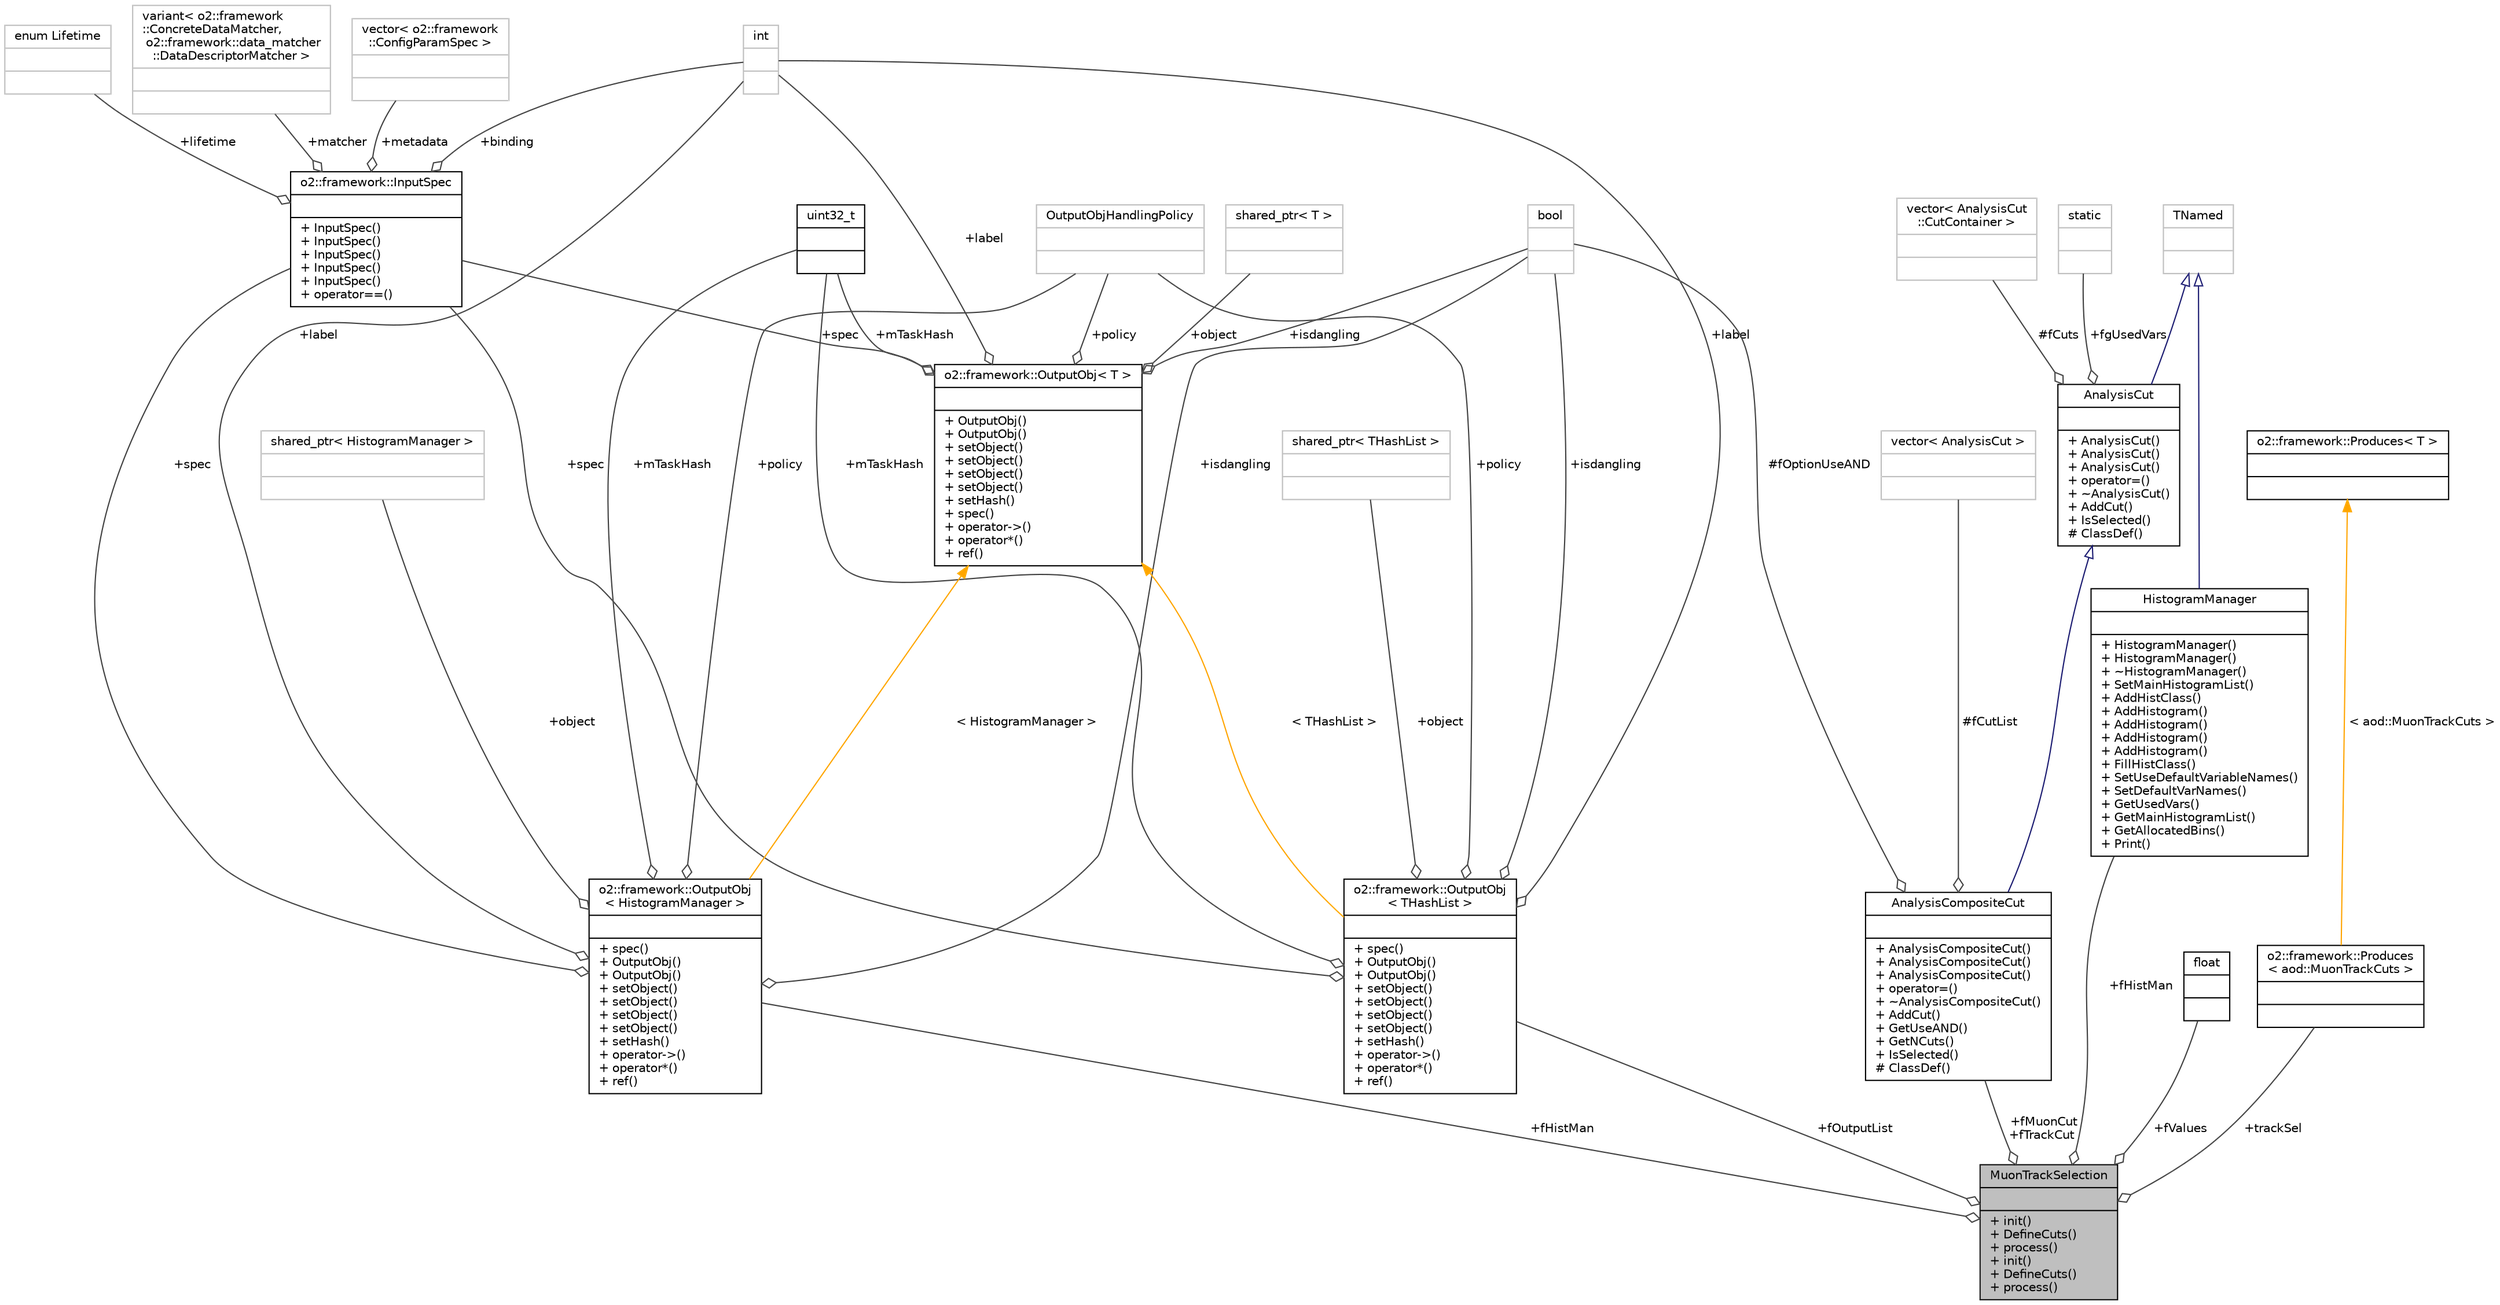 digraph "MuonTrackSelection"
{
 // INTERACTIVE_SVG=YES
  bgcolor="transparent";
  edge [fontname="Helvetica",fontsize="10",labelfontname="Helvetica",labelfontsize="10"];
  node [fontname="Helvetica",fontsize="10",shape=record];
  Node1 [label="{MuonTrackSelection\n||+ init()\l+ DefineCuts()\l+ process()\l+ init()\l+ DefineCuts()\l+ process()\l}",height=0.2,width=0.4,color="black", fillcolor="grey75", style="filled", fontcolor="black"];
  Node2 -> Node1 [color="grey25",fontsize="10",style="solid",label=" +fOutputList" ,arrowhead="odiamond",fontname="Helvetica"];
  Node2 [label="{o2::framework::OutputObj\l\< THashList \>\n||+ spec()\l+ OutputObj()\l+ OutputObj()\l+ setObject()\l+ setObject()\l+ setObject()\l+ setObject()\l+ setHash()\l+ operator-\>()\l+ operator*()\l+ ref()\l}",height=0.2,width=0.4,color="black",URL="$d4/d79/structo2_1_1framework_1_1OutputObj.html"];
  Node3 -> Node2 [color="grey25",fontsize="10",style="solid",label=" +policy" ,arrowhead="odiamond",fontname="Helvetica"];
  Node3 [label="{OutputObjHandlingPolicy\n||}",height=0.2,width=0.4,color="grey75"];
  Node4 -> Node2 [color="grey25",fontsize="10",style="solid",label=" +object" ,arrowhead="odiamond",fontname="Helvetica"];
  Node4 [label="{shared_ptr\< THashList \>\n||}",height=0.2,width=0.4,color="grey75"];
  Node5 -> Node2 [color="grey25",fontsize="10",style="solid",label=" +mTaskHash" ,arrowhead="odiamond",fontname="Helvetica"];
  Node5 [label="{uint32_t\n||}",height=0.2,width=0.4,color="black",URL="$d3/d87/classuint32__t.html"];
  Node6 -> Node2 [color="grey25",fontsize="10",style="solid",label=" +label" ,arrowhead="odiamond",fontname="Helvetica"];
  Node6 [label="{int\n||}",height=0.2,width=0.4,color="grey75"];
  Node7 -> Node2 [color="grey25",fontsize="10",style="solid",label=" +isdangling" ,arrowhead="odiamond",fontname="Helvetica"];
  Node7 [label="{bool\n||}",height=0.2,width=0.4,color="grey75"];
  Node8 -> Node2 [color="grey25",fontsize="10",style="solid",label=" +spec" ,arrowhead="odiamond",fontname="Helvetica"];
  Node8 [label="{o2::framework::InputSpec\n||+ InputSpec()\l+ InputSpec()\l+ InputSpec()\l+ InputSpec()\l+ InputSpec()\l+ operator==()\l}",height=0.2,width=0.4,color="black",URL="$da/d96/structo2_1_1framework_1_1InputSpec.html"];
  Node9 -> Node8 [color="grey25",fontsize="10",style="solid",label=" +metadata" ,arrowhead="odiamond",fontname="Helvetica"];
  Node9 [label="{vector\< o2::framework\l::ConfigParamSpec \>\n||}",height=0.2,width=0.4,color="grey75"];
  Node10 -> Node8 [color="grey25",fontsize="10",style="solid",label=" +lifetime" ,arrowhead="odiamond",fontname="Helvetica"];
  Node10 [label="{enum Lifetime\n||}",height=0.2,width=0.4,color="grey75"];
  Node11 -> Node8 [color="grey25",fontsize="10",style="solid",label=" +matcher" ,arrowhead="odiamond",fontname="Helvetica"];
  Node11 [label="{variant\< o2::framework\l::ConcreteDataMatcher,\l o2::framework::data_matcher\l::DataDescriptorMatcher \>\n||}",height=0.2,width=0.4,color="grey75"];
  Node6 -> Node8 [color="grey25",fontsize="10",style="solid",label=" +binding" ,arrowhead="odiamond",fontname="Helvetica"];
  Node12 -> Node2 [dir="back",color="orange",fontsize="10",style="solid",label=" \< THashList \>" ,fontname="Helvetica"];
  Node12 [label="{o2::framework::OutputObj\< T \>\n||+ OutputObj()\l+ OutputObj()\l+ setObject()\l+ setObject()\l+ setObject()\l+ setObject()\l+ setHash()\l+ spec()\l+ operator-\>()\l+ operator*()\l+ ref()\l}",height=0.2,width=0.4,color="black",URL="$d4/d79/structo2_1_1framework_1_1OutputObj.html"];
  Node3 -> Node12 [color="grey25",fontsize="10",style="solid",label=" +policy" ,arrowhead="odiamond",fontname="Helvetica"];
  Node5 -> Node12 [color="grey25",fontsize="10",style="solid",label=" +mTaskHash" ,arrowhead="odiamond",fontname="Helvetica"];
  Node6 -> Node12 [color="grey25",fontsize="10",style="solid",label=" +label" ,arrowhead="odiamond",fontname="Helvetica"];
  Node13 -> Node12 [color="grey25",fontsize="10",style="solid",label=" +object" ,arrowhead="odiamond",fontname="Helvetica"];
  Node13 [label="{shared_ptr\< T \>\n||}",height=0.2,width=0.4,color="grey75"];
  Node7 -> Node12 [color="grey25",fontsize="10",style="solid",label=" +isdangling" ,arrowhead="odiamond",fontname="Helvetica"];
  Node8 -> Node12 [color="grey25",fontsize="10",style="solid",label=" +spec" ,arrowhead="odiamond",fontname="Helvetica"];
  Node14 -> Node1 [color="grey25",fontsize="10",style="solid",label=" +fValues" ,arrowhead="odiamond",fontname="Helvetica"];
  Node14 [label="{float\n||}",height=0.2,width=0.4,color="black",URL="$d4/dc3/classfloat.html"];
  Node15 -> Node1 [color="grey25",fontsize="10",style="solid",label=" +fMuonCut\n+fTrackCut" ,arrowhead="odiamond",fontname="Helvetica"];
  Node15 [label="{AnalysisCompositeCut\n||+ AnalysisCompositeCut()\l+ AnalysisCompositeCut()\l+ AnalysisCompositeCut()\l+ operator=()\l+ ~AnalysisCompositeCut()\l+ AddCut()\l+ GetUseAND()\l+ GetNCuts()\l+ IsSelected()\l# ClassDef()\l}",height=0.2,width=0.4,color="black",URL="$db/d7a/classAnalysisCompositeCut.html"];
  Node16 -> Node15 [dir="back",color="midnightblue",fontsize="10",style="solid",arrowtail="onormal",fontname="Helvetica"];
  Node16 [label="{AnalysisCut\n||+ AnalysisCut()\l+ AnalysisCut()\l+ AnalysisCut()\l+ operator=()\l+ ~AnalysisCut()\l+ AddCut()\l+ IsSelected()\l# ClassDef()\l}",height=0.2,width=0.4,color="black",URL="$de/df4/classAnalysisCut.html"];
  Node17 -> Node16 [dir="back",color="midnightblue",fontsize="10",style="solid",arrowtail="onormal",fontname="Helvetica"];
  Node17 [label="{TNamed\n||}",height=0.2,width=0.4,color="grey75"];
  Node18 -> Node16 [color="grey25",fontsize="10",style="solid",label=" #fCuts" ,arrowhead="odiamond",fontname="Helvetica"];
  Node18 [label="{vector\< AnalysisCut\l::CutContainer \>\n||}",height=0.2,width=0.4,color="grey75"];
  Node19 -> Node16 [color="grey25",fontsize="10",style="solid",label=" +fgUsedVars" ,arrowhead="odiamond",fontname="Helvetica"];
  Node19 [label="{static\n||}",height=0.2,width=0.4,color="grey75"];
  Node20 -> Node15 [color="grey25",fontsize="10",style="solid",label=" #fCutList" ,arrowhead="odiamond",fontname="Helvetica"];
  Node20 [label="{vector\< AnalysisCut \>\n||}",height=0.2,width=0.4,color="grey75"];
  Node7 -> Node15 [color="grey25",fontsize="10",style="solid",label=" #fOptionUseAND" ,arrowhead="odiamond",fontname="Helvetica"];
  Node21 -> Node1 [color="grey25",fontsize="10",style="solid",label=" +fHistMan" ,arrowhead="odiamond",fontname="Helvetica"];
  Node21 [label="{HistogramManager\n||+ HistogramManager()\l+ HistogramManager()\l+ ~HistogramManager()\l+ SetMainHistogramList()\l+ AddHistClass()\l+ AddHistogram()\l+ AddHistogram()\l+ AddHistogram()\l+ AddHistogram()\l+ FillHistClass()\l+ SetUseDefaultVariableNames()\l+ SetDefaultVarNames()\l+ GetUsedVars()\l+ GetMainHistogramList()\l+ GetAllocatedBins()\l+ Print()\l}",height=0.2,width=0.4,color="black",URL="$d7/d2c/classHistogramManager.html"];
  Node17 -> Node21 [dir="back",color="midnightblue",fontsize="10",style="solid",arrowtail="onormal",fontname="Helvetica"];
  Node22 -> Node1 [color="grey25",fontsize="10",style="solid",label=" +trackSel" ,arrowhead="odiamond",fontname="Helvetica"];
  Node22 [label="{o2::framework::Produces\l\< aod::MuonTrackCuts \>\n||}",height=0.2,width=0.4,color="black",URL="$d6/d86/structo2_1_1framework_1_1Produces.html"];
  Node23 -> Node22 [dir="back",color="orange",fontsize="10",style="solid",label=" \< aod::MuonTrackCuts \>" ,fontname="Helvetica"];
  Node23 [label="{o2::framework::Produces\< T \>\n||}",height=0.2,width=0.4,color="black",URL="$d6/d86/structo2_1_1framework_1_1Produces.html"];
  Node24 -> Node1 [color="grey25",fontsize="10",style="solid",label=" +fHistMan" ,arrowhead="odiamond",fontname="Helvetica"];
  Node24 [label="{o2::framework::OutputObj\l\< HistogramManager \>\n||+ spec()\l+ OutputObj()\l+ OutputObj()\l+ setObject()\l+ setObject()\l+ setObject()\l+ setObject()\l+ setHash()\l+ operator-\>()\l+ operator*()\l+ ref()\l}",height=0.2,width=0.4,color="black",URL="$d4/d79/structo2_1_1framework_1_1OutputObj.html"];
  Node25 -> Node24 [color="grey25",fontsize="10",style="solid",label=" +object" ,arrowhead="odiamond",fontname="Helvetica"];
  Node25 [label="{shared_ptr\< HistogramManager \>\n||}",height=0.2,width=0.4,color="grey75"];
  Node3 -> Node24 [color="grey25",fontsize="10",style="solid",label=" +policy" ,arrowhead="odiamond",fontname="Helvetica"];
  Node5 -> Node24 [color="grey25",fontsize="10",style="solid",label=" +mTaskHash" ,arrowhead="odiamond",fontname="Helvetica"];
  Node6 -> Node24 [color="grey25",fontsize="10",style="solid",label=" +label" ,arrowhead="odiamond",fontname="Helvetica"];
  Node7 -> Node24 [color="grey25",fontsize="10",style="solid",label=" +isdangling" ,arrowhead="odiamond",fontname="Helvetica"];
  Node8 -> Node24 [color="grey25",fontsize="10",style="solid",label=" +spec" ,arrowhead="odiamond",fontname="Helvetica"];
  Node12 -> Node24 [dir="back",color="orange",fontsize="10",style="solid",label=" \< HistogramManager \>" ,fontname="Helvetica"];
}
